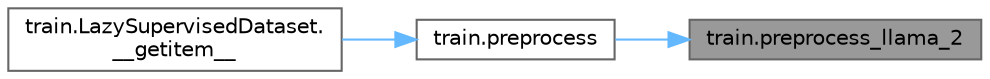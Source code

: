 digraph "train.preprocess_llama_2"
{
 // LATEX_PDF_SIZE
  bgcolor="transparent";
  edge [fontname=Helvetica,fontsize=10,labelfontname=Helvetica,labelfontsize=10];
  node [fontname=Helvetica,fontsize=10,shape=box,height=0.2,width=0.4];
  rankdir="RL";
  Node1 [id="Node000001",label="train.preprocess_llama_2",height=0.2,width=0.4,color="gray40", fillcolor="grey60", style="filled", fontcolor="black",tooltip=" "];
  Node1 -> Node2 [id="edge1_Node000001_Node000002",dir="back",color="steelblue1",style="solid",tooltip=" "];
  Node2 [id="Node000002",label="train.preprocess",height=0.2,width=0.4,color="grey40", fillcolor="white", style="filled",URL="$namespacetrain.html#a6e906e31ad5c33c28b1e6303d645dba8",tooltip=" "];
  Node2 -> Node3 [id="edge2_Node000002_Node000003",dir="back",color="steelblue1",style="solid",tooltip=" "];
  Node3 [id="Node000003",label="train.LazySupervisedDataset.\l__getitem__",height=0.2,width=0.4,color="grey40", fillcolor="white", style="filled",URL="$classtrain_1_1_lazy_supervised_dataset.html#ac22e9e31ad402a958d23aa1859ab5d2d",tooltip=" "];
}

